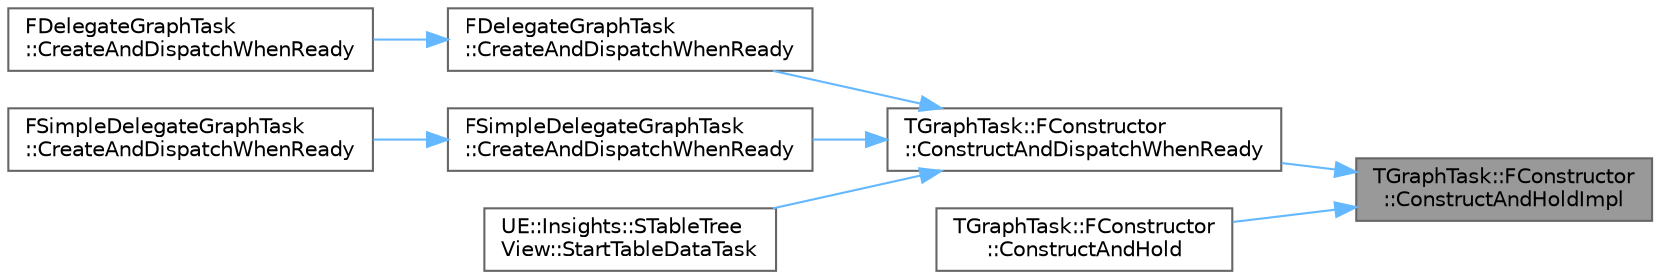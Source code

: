 digraph "TGraphTask::FConstructor::ConstructAndHoldImpl"
{
 // INTERACTIVE_SVG=YES
 // LATEX_PDF_SIZE
  bgcolor="transparent";
  edge [fontname=Helvetica,fontsize=10,labelfontname=Helvetica,labelfontsize=10];
  node [fontname=Helvetica,fontsize=10,shape=box,height=0.2,width=0.4];
  rankdir="RL";
  Node1 [id="Node000001",label="TGraphTask::FConstructor\l::ConstructAndHoldImpl",height=0.2,width=0.4,color="gray40", fillcolor="grey60", style="filled", fontcolor="black",tooltip=" "];
  Node1 -> Node2 [id="edge1_Node000001_Node000002",dir="back",color="steelblue1",style="solid",tooltip=" "];
  Node2 [id="Node000002",label="TGraphTask::FConstructor\l::ConstructAndDispatchWhenReady",height=0.2,width=0.4,color="grey40", fillcolor="white", style="filled",URL="$da/d12/classTGraphTask_1_1FConstructor.html#aa24bfa2ce86004e70e9ded339f33f164",tooltip="Constructs a task and immediately dispatches the task for possible execution if prerequisites have co..."];
  Node2 -> Node3 [id="edge2_Node000002_Node000003",dir="back",color="steelblue1",style="solid",tooltip=" "];
  Node3 [id="Node000003",label="FDelegateGraphTask\l::CreateAndDispatchWhenReady",height=0.2,width=0.4,color="grey40", fillcolor="white", style="filled",URL="$da/d16/classFDelegateGraphTask.html#ac0d36a4893d4304930bebe7ea7f86111",tooltip="Create a task and dispatch it when the prerequisites are complete."];
  Node3 -> Node4 [id="edge3_Node000003_Node000004",dir="back",color="steelblue1",style="solid",tooltip=" "];
  Node4 [id="Node000004",label="FDelegateGraphTask\l::CreateAndDispatchWhenReady",height=0.2,width=0.4,color="grey40", fillcolor="white", style="filled",URL="$da/d16/classFDelegateGraphTask.html#a1275878d34a88209cb2e59664708fe9b",tooltip="Create a task and dispatch it when the prerequisites are complete."];
  Node2 -> Node5 [id="edge4_Node000002_Node000005",dir="back",color="steelblue1",style="solid",tooltip=" "];
  Node5 [id="Node000005",label="FSimpleDelegateGraphTask\l::CreateAndDispatchWhenReady",height=0.2,width=0.4,color="grey40", fillcolor="white", style="filled",URL="$d6/de6/classFSimpleDelegateGraphTask.html#a341701cb3401feddac7cfbb6b3fc9e1a",tooltip="Create a task and dispatch it when the prerequisites are complete."];
  Node5 -> Node6 [id="edge5_Node000005_Node000006",dir="back",color="steelblue1",style="solid",tooltip=" "];
  Node6 [id="Node000006",label="FSimpleDelegateGraphTask\l::CreateAndDispatchWhenReady",height=0.2,width=0.4,color="grey40", fillcolor="white", style="filled",URL="$d6/de6/classFSimpleDelegateGraphTask.html#a636c9be284b7b20a77a263a514a02be0",tooltip="Create a task and dispatch it when the prerequisites are complete."];
  Node2 -> Node7 [id="edge6_Node000002_Node000007",dir="back",color="steelblue1",style="solid",tooltip=" "];
  Node7 [id="Node000007",label="UE::Insights::STableTree\lView::StartTableDataTask",height=0.2,width=0.4,color="grey40", fillcolor="white", style="filled",URL="$d7/dce/classUE_1_1Insights_1_1STableTreeView.html#a0585815428aa5ed191d926be1ff2800f",tooltip=" "];
  Node1 -> Node8 [id="edge7_Node000001_Node000008",dir="back",color="steelblue1",style="solid",tooltip=" "];
  Node8 [id="Node000008",label="TGraphTask::FConstructor\l::ConstructAndHold",height=0.2,width=0.4,color="grey40", fillcolor="white", style="filled",URL="$da/d12/classTGraphTask_1_1FConstructor.html#a34752c1d6ac4e96e698e339f6731640a",tooltip="Constructs a task and holds it for later dispatch by calling Unlock."];
}
